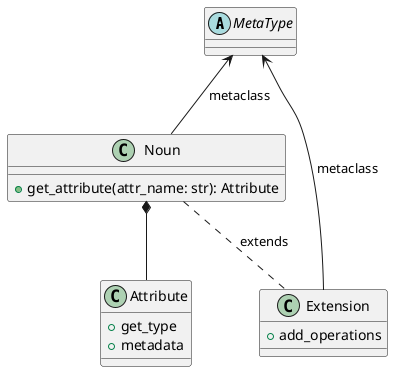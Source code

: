 @startuml "Class Architecture"

abstract class MetaType

class Noun {
    +get_attribute(attr_name: str): Attribute
}

class Extension {
    +add_operations
}

class Attribute {
    +get_type
    +metadata
}

MetaType <-- Noun : metaclass
MetaType <-- Extension : metaclass
Noun *-- Attribute

Noun .. Extension : extends

@enduml